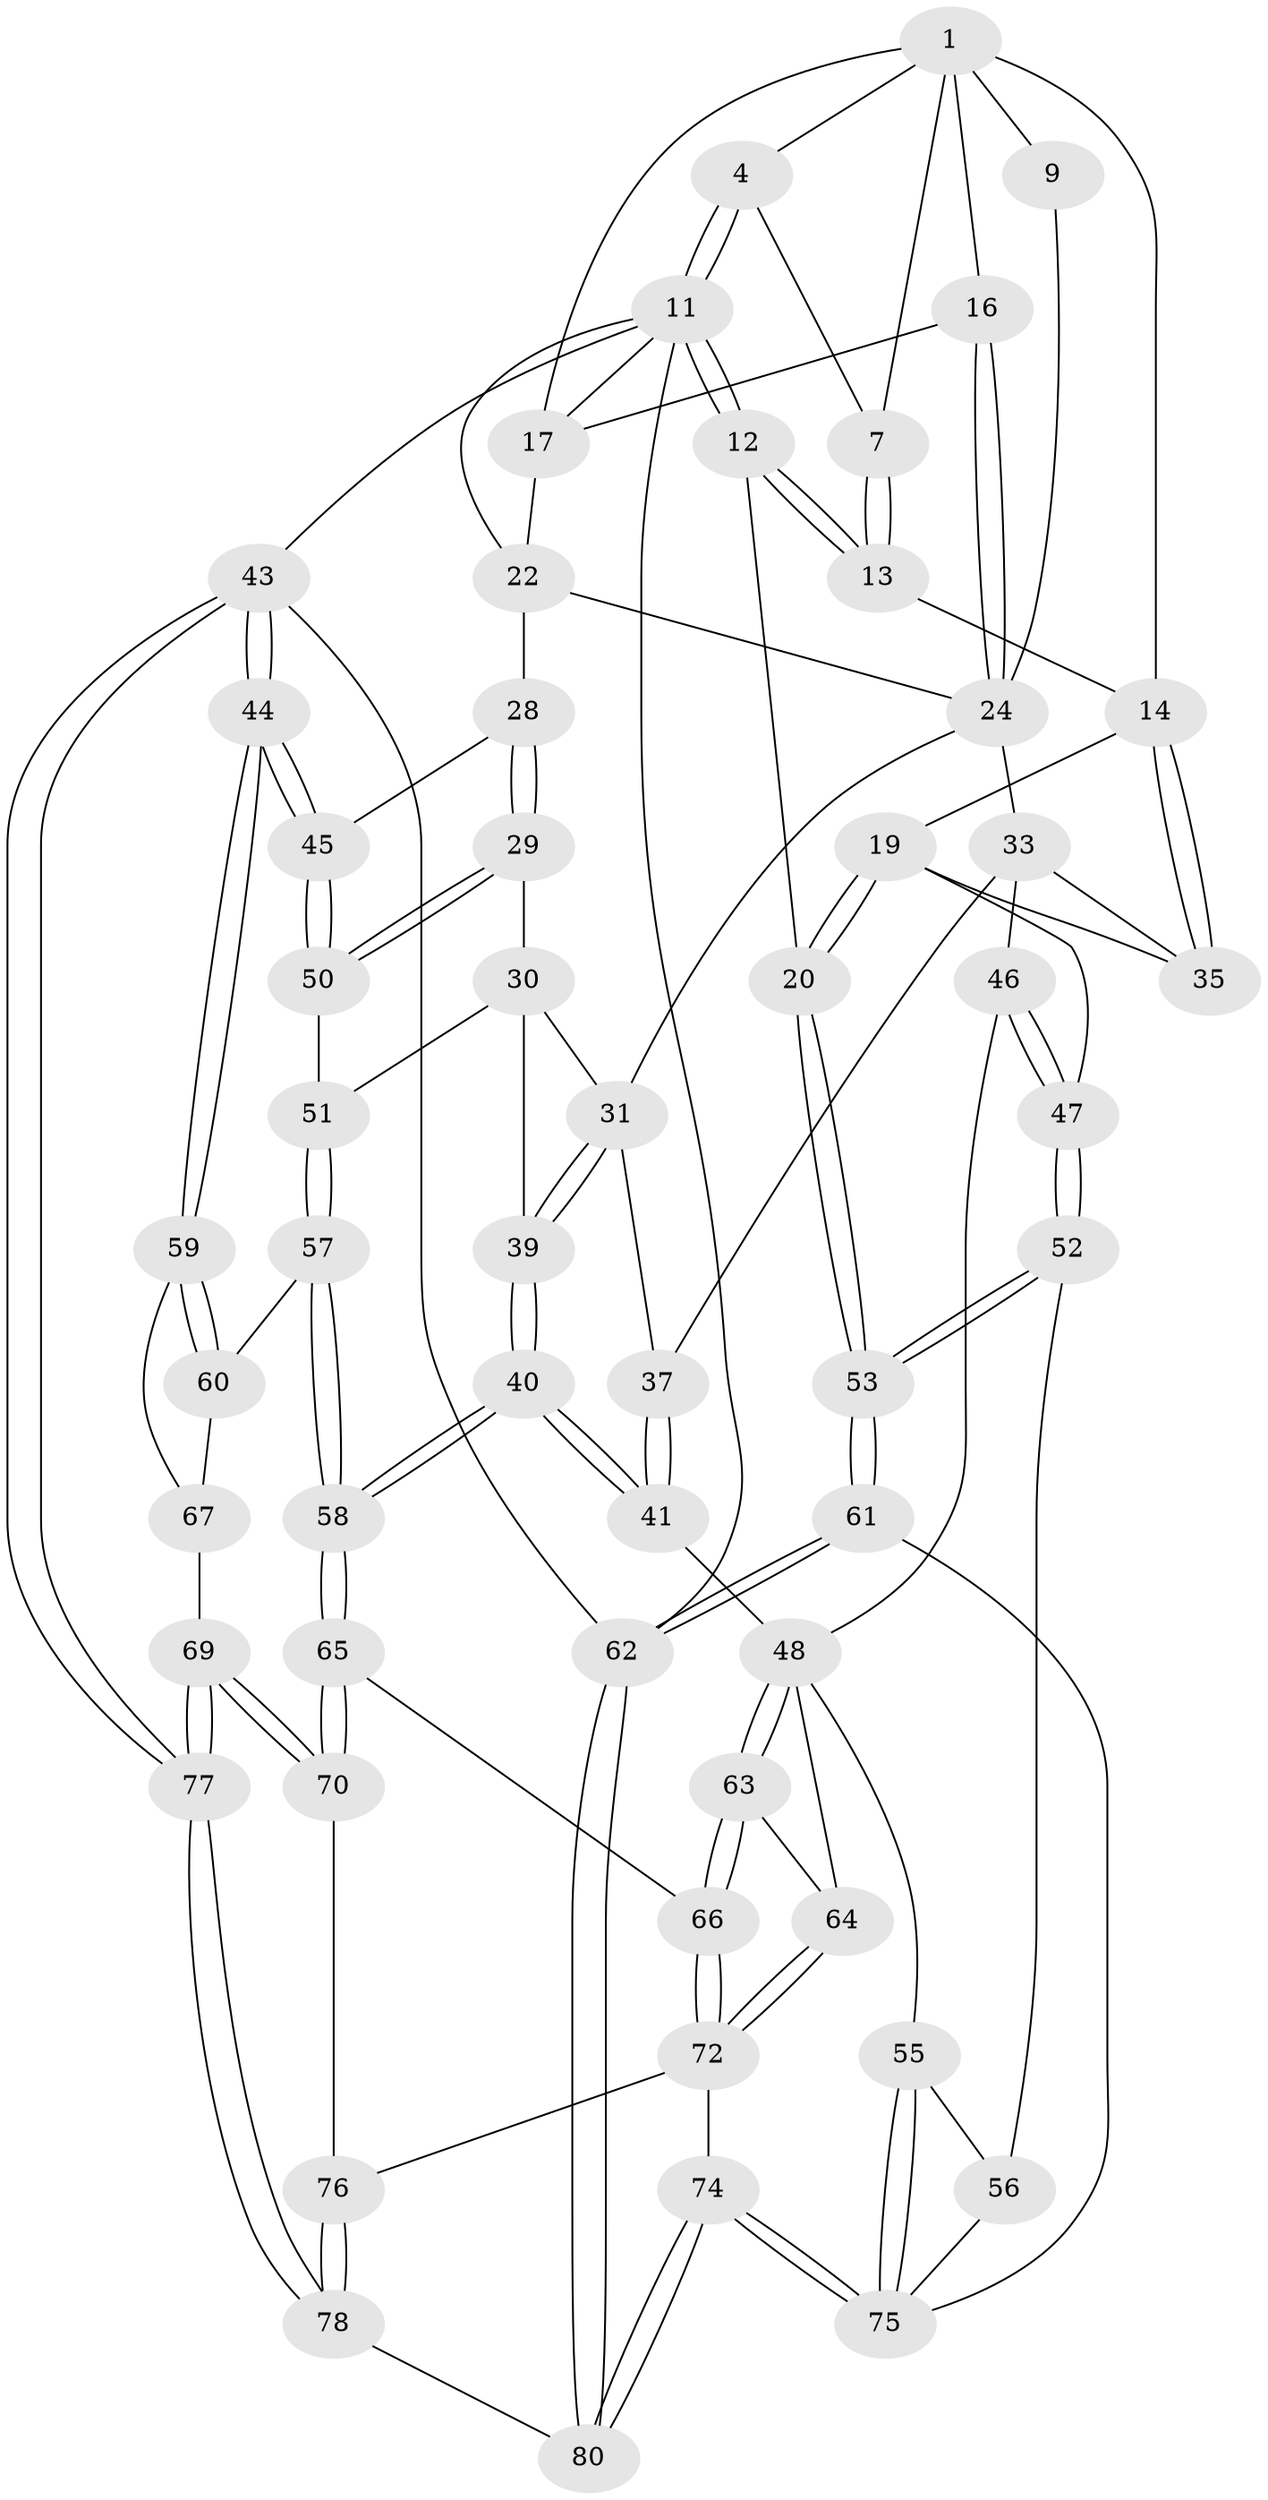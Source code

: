 // original degree distribution, {3: 0.025, 5: 0.475, 4: 0.2625, 6: 0.2375}
// Generated by graph-tools (version 1.1) at 2025/21/03/04/25 18:21:40]
// undirected, 56 vertices, 136 edges
graph export_dot {
graph [start="1"]
  node [color=gray90,style=filled];
  1 [pos="+0.12149605382485418+0.1097093160017573",super="+6+2"];
  4 [pos="+0+0",super="+5"];
  7 [pos="+0.05261168090353805+0.17945913850314366"];
  9 [pos="+0.27794408308250473+0.26309467925478264"];
  11 [pos="+0+0",super="+21"];
  12 [pos="+0+0.2058232820253799"];
  13 [pos="+0.03688341273207562+0.21158448159915624"];
  14 [pos="+0.21882345027701472+0.3006948955807117",super="+15"];
  16 [pos="+0.5695089272304855+0.22401112935054288"];
  17 [pos="+0.8666289316644019+0.03715490646313984",super="+18"];
  19 [pos="+0+0.44492566911151216",super="+36"];
  20 [pos="+0+0.44904022079510925"];
  22 [pos="+1+0.21279422569684323",super="+23"];
  24 [pos="+0.5771825758929514+0.2533665633542792",super="+25"];
  28 [pos="+0.8002670524840146+0.4899093799864733",super="+38"];
  29 [pos="+0.8002664244935335+0.4899179282657908"];
  30 [pos="+0.6188222627144179+0.5011759972899165",super="+42"];
  31 [pos="+0.5923733795676942+0.49271870572483734",super="+32"];
  33 [pos="+0.40103049067283997+0.5052372428792431",super="+34"];
  35 [pos="+0.19859118080979055+0.45872086343626595"];
  37 [pos="+0.47413160306160484+0.5275966589140177"];
  39 [pos="+0.5795357942870545+0.6499347342287719"];
  40 [pos="+0.5599934797998878+0.6726906796576082"];
  41 [pos="+0.5058581224136229+0.6350063777029153"];
  43 [pos="+1+1"];
  44 [pos="+1+0.8632763981036279"];
  45 [pos="+1+0.7228933808217827"];
  46 [pos="+0.3160827225339148+0.613633123057774"];
  47 [pos="+0.12722584058195685+0.6671592001985266"];
  48 [pos="+0.4116055457220326+0.6806507167825673",super="+49"];
  50 [pos="+0.8210728094434592+0.5548478160788809"];
  51 [pos="+0.8091411261527494+0.5675284699210904"];
  52 [pos="+0.09896139144454404+0.735988726133938"];
  53 [pos="+0+0.7671095682619765"];
  55 [pos="+0.19757968854551347+0.8085435649730359"];
  56 [pos="+0.123223399033043+0.7567910068172073"];
  57 [pos="+0.7437808887136905+0.6861786374202421"];
  58 [pos="+0.5882676053110696+0.7415334812795192"];
  59 [pos="+0.9370645567498702+0.8166965184321731"];
  60 [pos="+0.7588602928864832+0.7268654734760942"];
  61 [pos="+0+1"];
  62 [pos="+0+1"];
  63 [pos="+0.409508831482681+0.6958793142613879"];
  64 [pos="+0.3530051242488745+0.7677684451328985"];
  65 [pos="+0.5859490599750043+0.7540003864632092"];
  66 [pos="+0.4662519647282739+0.7876647374386088"];
  67 [pos="+0.7573775348192561+0.744843297102728",super="+68+71"];
  69 [pos="+0.6880995838190802+0.8820593662176122"];
  70 [pos="+0.5893309897461143+0.7639719253804294"];
  72 [pos="+0.4169504745555946+0.8365458588880043",super="+73"];
  74 [pos="+0.37939350436002417+1"];
  75 [pos="+0.22263765044476258+0.8898800377308748",super="+79"];
  76 [pos="+0.5667021537091561+0.8060139840219014"];
  77 [pos="+0.7353743664479088+1"];
  78 [pos="+0.5113552059663897+1"];
  80 [pos="+0.4172651550293632+1"];
  1 -- 7;
  1 -- 9 [weight=2];
  1 -- 14;
  1 -- 16;
  1 -- 4;
  1 -- 17;
  4 -- 11;
  4 -- 11;
  4 -- 7;
  7 -- 13;
  7 -- 13;
  9 -- 24;
  11 -- 12;
  11 -- 12;
  11 -- 62;
  11 -- 43;
  11 -- 22;
  11 -- 17;
  12 -- 13;
  12 -- 13;
  12 -- 20;
  13 -- 14;
  14 -- 35;
  14 -- 35;
  14 -- 19;
  16 -- 17;
  16 -- 24;
  16 -- 24;
  17 -- 22;
  19 -- 20;
  19 -- 20;
  19 -- 35;
  19 -- 47;
  20 -- 53;
  20 -- 53;
  22 -- 28 [weight=2];
  22 -- 24;
  24 -- 31;
  24 -- 33;
  28 -- 29;
  28 -- 29;
  28 -- 45;
  29 -- 30;
  29 -- 50;
  29 -- 50;
  30 -- 31;
  30 -- 51;
  30 -- 39;
  31 -- 39;
  31 -- 39;
  31 -- 37;
  33 -- 37;
  33 -- 35;
  33 -- 46;
  37 -- 41;
  37 -- 41;
  39 -- 40;
  39 -- 40;
  40 -- 41;
  40 -- 41;
  40 -- 58;
  40 -- 58;
  41 -- 48;
  43 -- 44;
  43 -- 44;
  43 -- 77;
  43 -- 77;
  43 -- 62;
  44 -- 45;
  44 -- 45;
  44 -- 59;
  44 -- 59;
  45 -- 50;
  45 -- 50;
  46 -- 47;
  46 -- 47;
  46 -- 48;
  47 -- 52;
  47 -- 52;
  48 -- 63;
  48 -- 63;
  48 -- 64;
  48 -- 55;
  50 -- 51;
  51 -- 57;
  51 -- 57;
  52 -- 53;
  52 -- 53;
  52 -- 56;
  53 -- 61;
  53 -- 61;
  55 -- 56;
  55 -- 75;
  55 -- 75;
  56 -- 75;
  57 -- 58;
  57 -- 58;
  57 -- 60;
  58 -- 65;
  58 -- 65;
  59 -- 60;
  59 -- 60;
  59 -- 67;
  60 -- 67;
  61 -- 62;
  61 -- 62;
  61 -- 75;
  62 -- 80;
  62 -- 80;
  63 -- 64;
  63 -- 66;
  63 -- 66;
  64 -- 72;
  64 -- 72;
  65 -- 66;
  65 -- 70;
  65 -- 70;
  66 -- 72;
  66 -- 72;
  67 -- 69;
  69 -- 70;
  69 -- 70;
  69 -- 77;
  69 -- 77;
  70 -- 76;
  72 -- 74;
  72 -- 76;
  74 -- 75;
  74 -- 75;
  74 -- 80;
  74 -- 80;
  76 -- 78;
  76 -- 78;
  77 -- 78;
  77 -- 78;
  78 -- 80;
}
